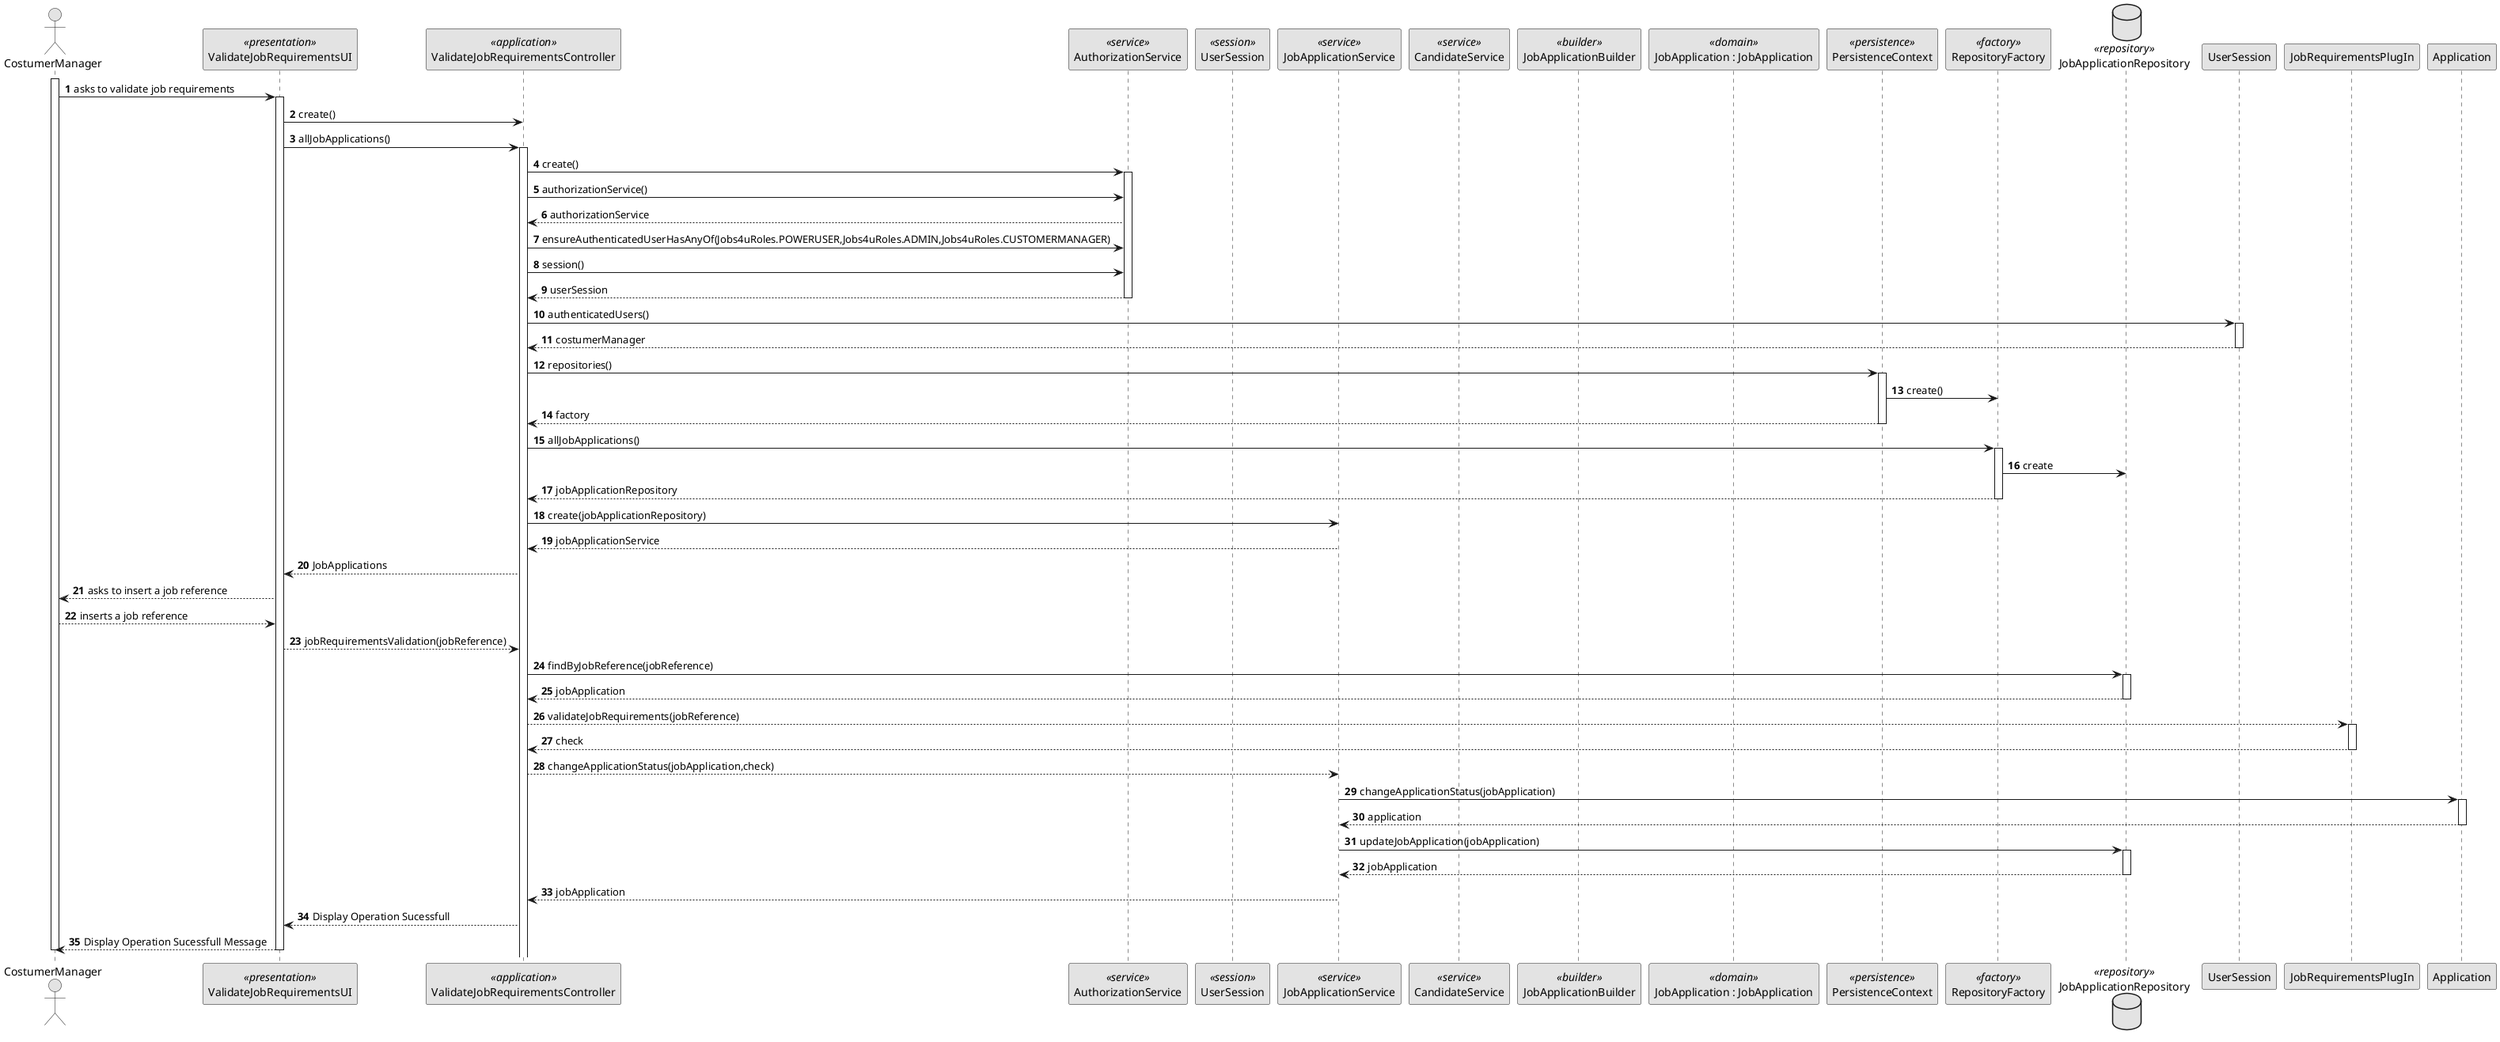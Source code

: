 @startuml



skinparam monochrome true
skinparam packageStyle rect

skinparam shadowing false
autoNumber

actor CostumerManager as CM
participant ValidateJobRequirementsUI as UI <<presentation>>
participant ValidateJobRequirementsController as Controller <<application>>
participant AuthorizationService as Authorization <<service>>
participant UserSession as Session <<session>>
participant JobApplicationService as JobApplicationService <<service>>
participant CandidateService as CandidateService <<service>>
participant JobApplicationBuilder as JobApplicationBuilder <<builder>>
participant "JobApplication : JobApplication" as Domain <<domain>>
participant PersistenceContext as Persistence <<persistence>>
participant RepositoryFactory as Factory <<factory>>
database JobApplicationRepository as JobApplicationRepository <<repository>>




activate CM

CM -> UI: asks to validate job requirements
activate UI

    UI -> Controller: create()
    UI -> Controller: allJobApplications()

    activate Controller

            Controller -> Authorization : create()
            activate Authorization

            Controller -> Authorization : authorizationService()

            Authorization --> Controller : authorizationService


            Controller -> Authorization : ensureAuthenticatedUserHasAnyOf(Jobs4uRoles.POWERUSER,Jobs4uRoles.ADMIN,Jobs4uRoles.CUSTOMERMANAGER)

            Controller -> Authorization : session()

            Authorization --> Controller : userSession
            deactivate Authorization

            Controller -> UserSession : authenticatedUsers()
            activate UserSession
            UserSession --> Controller : costumerManager

            deactivate UserSession

            Controller -> Persistence : repositories()

            activate Persistence

            Persistence -> Factory : create()

            Persistence --> Controller : factory

            deactivate Persistence

            Controller -> Factory : allJobApplications()

            activate Factory

            Factory -> JobApplicationRepository : create

            Factory --> Controller : jobApplicationRepository
            deactivate Factory

            Controller -> JobApplicationService : create(jobApplicationRepository)
            JobApplicationService --> Controller : jobApplicationService
            Controller --> UI : JobApplications
            UI --> CM : asks to insert a job reference
            CM --> UI : inserts a job reference
            UI --> Controller : jobRequirementsValidation(jobReference)

            Controller -> JobApplicationRepository : findByJobReference(jobReference)
            activate JobApplicationRepository
            JobApplicationRepository --> Controller : jobApplication
            deactivate JobApplicationRepository
            Controller --> JobRequirementsPlugIn : validateJobRequirements(jobReference)
            activate JobRequirementsPlugIn
            JobRequirementsPlugIn --> Controller : check
            deactivate JobRequirementsPlugIn
            Controller --> JobApplicationService : changeApplicationStatus(jobApplication,check)
            JobApplicationService -> Application : changeApplicationStatus(jobApplication)
            activate Application
            Application --> JobApplicationService : application
            deactivate Application


            JobApplicationService -> JobApplicationRepository : updateJobApplication(jobApplication)
            activate JobApplicationRepository
            JobApplicationRepository --> JobApplicationService : jobApplication
            deactivate JobApplicationRepository

            JobApplicationService --> Controller : jobApplication
            Controller --> UI : Display Operation Sucessfull
            UI --> CM : Display Operation Sucessfull Message

deactivate UI
deactivate CM





@enduml